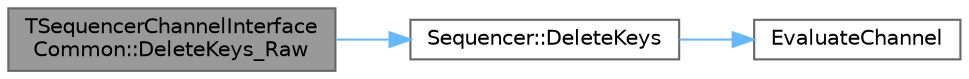 digraph "TSequencerChannelInterfaceCommon::DeleteKeys_Raw"
{
 // INTERACTIVE_SVG=YES
 // LATEX_PDF_SIZE
  bgcolor="transparent";
  edge [fontname=Helvetica,fontsize=10,labelfontname=Helvetica,labelfontsize=10];
  node [fontname=Helvetica,fontsize=10,shape=box,height=0.2,width=0.4];
  rankdir="LR";
  Node1 [id="Node000001",label="TSequencerChannelInterface\lCommon::DeleteKeys_Raw",height=0.2,width=0.4,color="gray40", fillcolor="grey60", style="filled", fontcolor="black",tooltip="Delete the specified keys."];
  Node1 -> Node2 [id="edge1_Node000001_Node000002",color="steelblue1",style="solid",tooltip=" "];
  Node2 [id="Node000002",label="Sequencer::DeleteKeys",height=0.2,width=0.4,color="grey40", fillcolor="white", style="filled",URL="$d5/dd3/namespaceSequencer.html#af36a15c1a4f6cba1ddb2f5e115631f35",tooltip="Delete the specified keys."];
  Node2 -> Node3 [id="edge2_Node000002_Node000003",color="steelblue1",style="solid",tooltip=" "];
  Node3 [id="Node000003",label="EvaluateChannel",height=0.2,width=0.4,color="grey40", fillcolor="white", style="filled",URL="$df/ded/MovieSceneGameplayCueSections_8h.html#af7c7b00fd54e666ba868ce92034c4d00",tooltip=" "];
}
